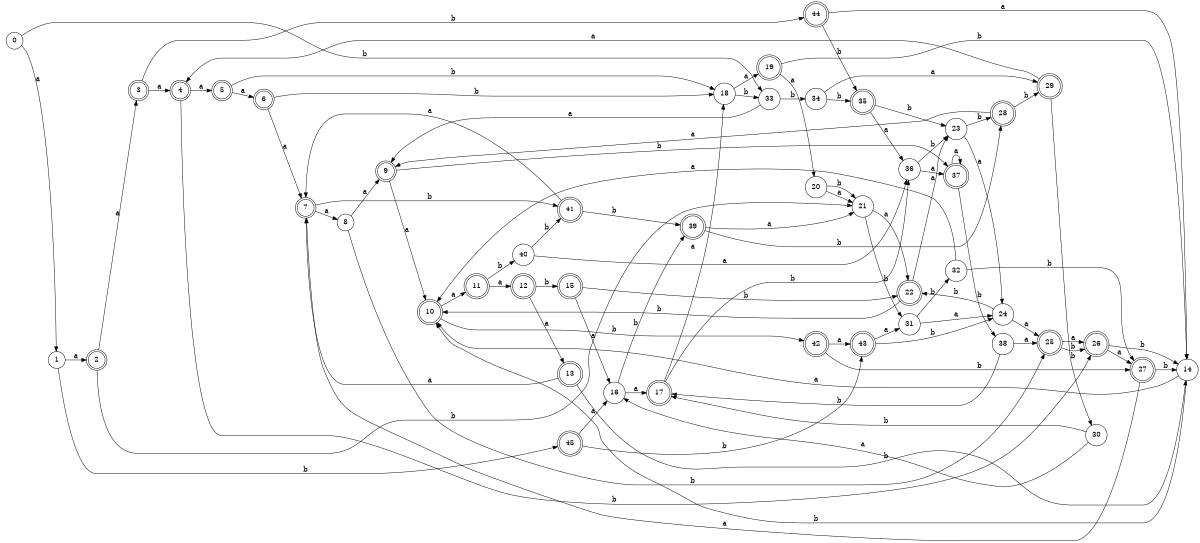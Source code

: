 digraph n37_6 {
__start0 [label="" shape="none"];

rankdir=LR;
size="8,5";

s0 [style="filled", color="black", fillcolor="white" shape="circle", label="0"];
s1 [style="filled", color="black", fillcolor="white" shape="circle", label="1"];
s2 [style="rounded,filled", color="black", fillcolor="white" shape="doublecircle", label="2"];
s3 [style="rounded,filled", color="black", fillcolor="white" shape="doublecircle", label="3"];
s4 [style="rounded,filled", color="black", fillcolor="white" shape="doublecircle", label="4"];
s5 [style="rounded,filled", color="black", fillcolor="white" shape="doublecircle", label="5"];
s6 [style="rounded,filled", color="black", fillcolor="white" shape="doublecircle", label="6"];
s7 [style="rounded,filled", color="black", fillcolor="white" shape="doublecircle", label="7"];
s8 [style="filled", color="black", fillcolor="white" shape="circle", label="8"];
s9 [style="rounded,filled", color="black", fillcolor="white" shape="doublecircle", label="9"];
s10 [style="rounded,filled", color="black", fillcolor="white" shape="doublecircle", label="10"];
s11 [style="rounded,filled", color="black", fillcolor="white" shape="doublecircle", label="11"];
s12 [style="rounded,filled", color="black", fillcolor="white" shape="doublecircle", label="12"];
s13 [style="rounded,filled", color="black", fillcolor="white" shape="doublecircle", label="13"];
s14 [style="filled", color="black", fillcolor="white" shape="circle", label="14"];
s15 [style="rounded,filled", color="black", fillcolor="white" shape="doublecircle", label="15"];
s16 [style="filled", color="black", fillcolor="white" shape="circle", label="16"];
s17 [style="rounded,filled", color="black", fillcolor="white" shape="doublecircle", label="17"];
s18 [style="filled", color="black", fillcolor="white" shape="circle", label="18"];
s19 [style="rounded,filled", color="black", fillcolor="white" shape="doublecircle", label="19"];
s20 [style="filled", color="black", fillcolor="white" shape="circle", label="20"];
s21 [style="filled", color="black", fillcolor="white" shape="circle", label="21"];
s22 [style="rounded,filled", color="black", fillcolor="white" shape="doublecircle", label="22"];
s23 [style="filled", color="black", fillcolor="white" shape="circle", label="23"];
s24 [style="filled", color="black", fillcolor="white" shape="circle", label="24"];
s25 [style="rounded,filled", color="black", fillcolor="white" shape="doublecircle", label="25"];
s26 [style="rounded,filled", color="black", fillcolor="white" shape="doublecircle", label="26"];
s27 [style="rounded,filled", color="black", fillcolor="white" shape="doublecircle", label="27"];
s28 [style="rounded,filled", color="black", fillcolor="white" shape="doublecircle", label="28"];
s29 [style="rounded,filled", color="black", fillcolor="white" shape="doublecircle", label="29"];
s30 [style="filled", color="black", fillcolor="white" shape="circle", label="30"];
s31 [style="filled", color="black", fillcolor="white" shape="circle", label="31"];
s32 [style="filled", color="black", fillcolor="white" shape="circle", label="32"];
s33 [style="filled", color="black", fillcolor="white" shape="circle", label="33"];
s34 [style="filled", color="black", fillcolor="white" shape="circle", label="34"];
s35 [style="rounded,filled", color="black", fillcolor="white" shape="doublecircle", label="35"];
s36 [style="filled", color="black", fillcolor="white" shape="circle", label="36"];
s37 [style="rounded,filled", color="black", fillcolor="white" shape="doublecircle", label="37"];
s38 [style="filled", color="black", fillcolor="white" shape="circle", label="38"];
s39 [style="rounded,filled", color="black", fillcolor="white" shape="doublecircle", label="39"];
s40 [style="filled", color="black", fillcolor="white" shape="circle", label="40"];
s41 [style="rounded,filled", color="black", fillcolor="white" shape="doublecircle", label="41"];
s42 [style="rounded,filled", color="black", fillcolor="white" shape="doublecircle", label="42"];
s43 [style="rounded,filled", color="black", fillcolor="white" shape="doublecircle", label="43"];
s44 [style="rounded,filled", color="black", fillcolor="white" shape="doublecircle", label="44"];
s45 [style="rounded,filled", color="black", fillcolor="white" shape="doublecircle", label="45"];
s0 -> s1 [label="a"];
s0 -> s33 [label="b"];
s1 -> s2 [label="a"];
s1 -> s45 [label="b"];
s2 -> s3 [label="a"];
s2 -> s21 [label="b"];
s3 -> s4 [label="a"];
s3 -> s44 [label="b"];
s4 -> s5 [label="a"];
s4 -> s26 [label="b"];
s5 -> s6 [label="a"];
s5 -> s18 [label="b"];
s6 -> s7 [label="a"];
s6 -> s18 [label="b"];
s7 -> s8 [label="a"];
s7 -> s41 [label="b"];
s8 -> s9 [label="a"];
s8 -> s25 [label="b"];
s9 -> s10 [label="a"];
s9 -> s37 [label="b"];
s10 -> s11 [label="a"];
s10 -> s42 [label="b"];
s11 -> s12 [label="a"];
s11 -> s40 [label="b"];
s12 -> s13 [label="a"];
s12 -> s15 [label="b"];
s13 -> s7 [label="a"];
s13 -> s14 [label="b"];
s14 -> s10 [label="a"];
s14 -> s10 [label="b"];
s15 -> s16 [label="a"];
s15 -> s22 [label="b"];
s16 -> s17 [label="a"];
s16 -> s39 [label="b"];
s17 -> s18 [label="a"];
s17 -> s36 [label="b"];
s18 -> s19 [label="a"];
s18 -> s33 [label="b"];
s19 -> s20 [label="a"];
s19 -> s14 [label="b"];
s20 -> s21 [label="a"];
s20 -> s21 [label="b"];
s21 -> s22 [label="a"];
s21 -> s31 [label="b"];
s22 -> s23 [label="a"];
s22 -> s10 [label="b"];
s23 -> s24 [label="a"];
s23 -> s28 [label="b"];
s24 -> s25 [label="a"];
s24 -> s22 [label="b"];
s25 -> s26 [label="a"];
s25 -> s26 [label="b"];
s26 -> s27 [label="a"];
s26 -> s14 [label="b"];
s27 -> s7 [label="a"];
s27 -> s14 [label="b"];
s28 -> s9 [label="a"];
s28 -> s29 [label="b"];
s29 -> s4 [label="a"];
s29 -> s30 [label="b"];
s30 -> s16 [label="a"];
s30 -> s17 [label="b"];
s31 -> s24 [label="a"];
s31 -> s32 [label="b"];
s32 -> s10 [label="a"];
s32 -> s27 [label="b"];
s33 -> s9 [label="a"];
s33 -> s34 [label="b"];
s34 -> s29 [label="a"];
s34 -> s35 [label="b"];
s35 -> s36 [label="a"];
s35 -> s23 [label="b"];
s36 -> s37 [label="a"];
s36 -> s23 [label="b"];
s37 -> s37 [label="a"];
s37 -> s38 [label="b"];
s38 -> s25 [label="a"];
s38 -> s17 [label="b"];
s39 -> s21 [label="a"];
s39 -> s28 [label="b"];
s40 -> s36 [label="a"];
s40 -> s41 [label="b"];
s41 -> s7 [label="a"];
s41 -> s39 [label="b"];
s42 -> s43 [label="a"];
s42 -> s27 [label="b"];
s43 -> s31 [label="a"];
s43 -> s24 [label="b"];
s44 -> s14 [label="a"];
s44 -> s35 [label="b"];
s45 -> s16 [label="a"];
s45 -> s43 [label="b"];

}
